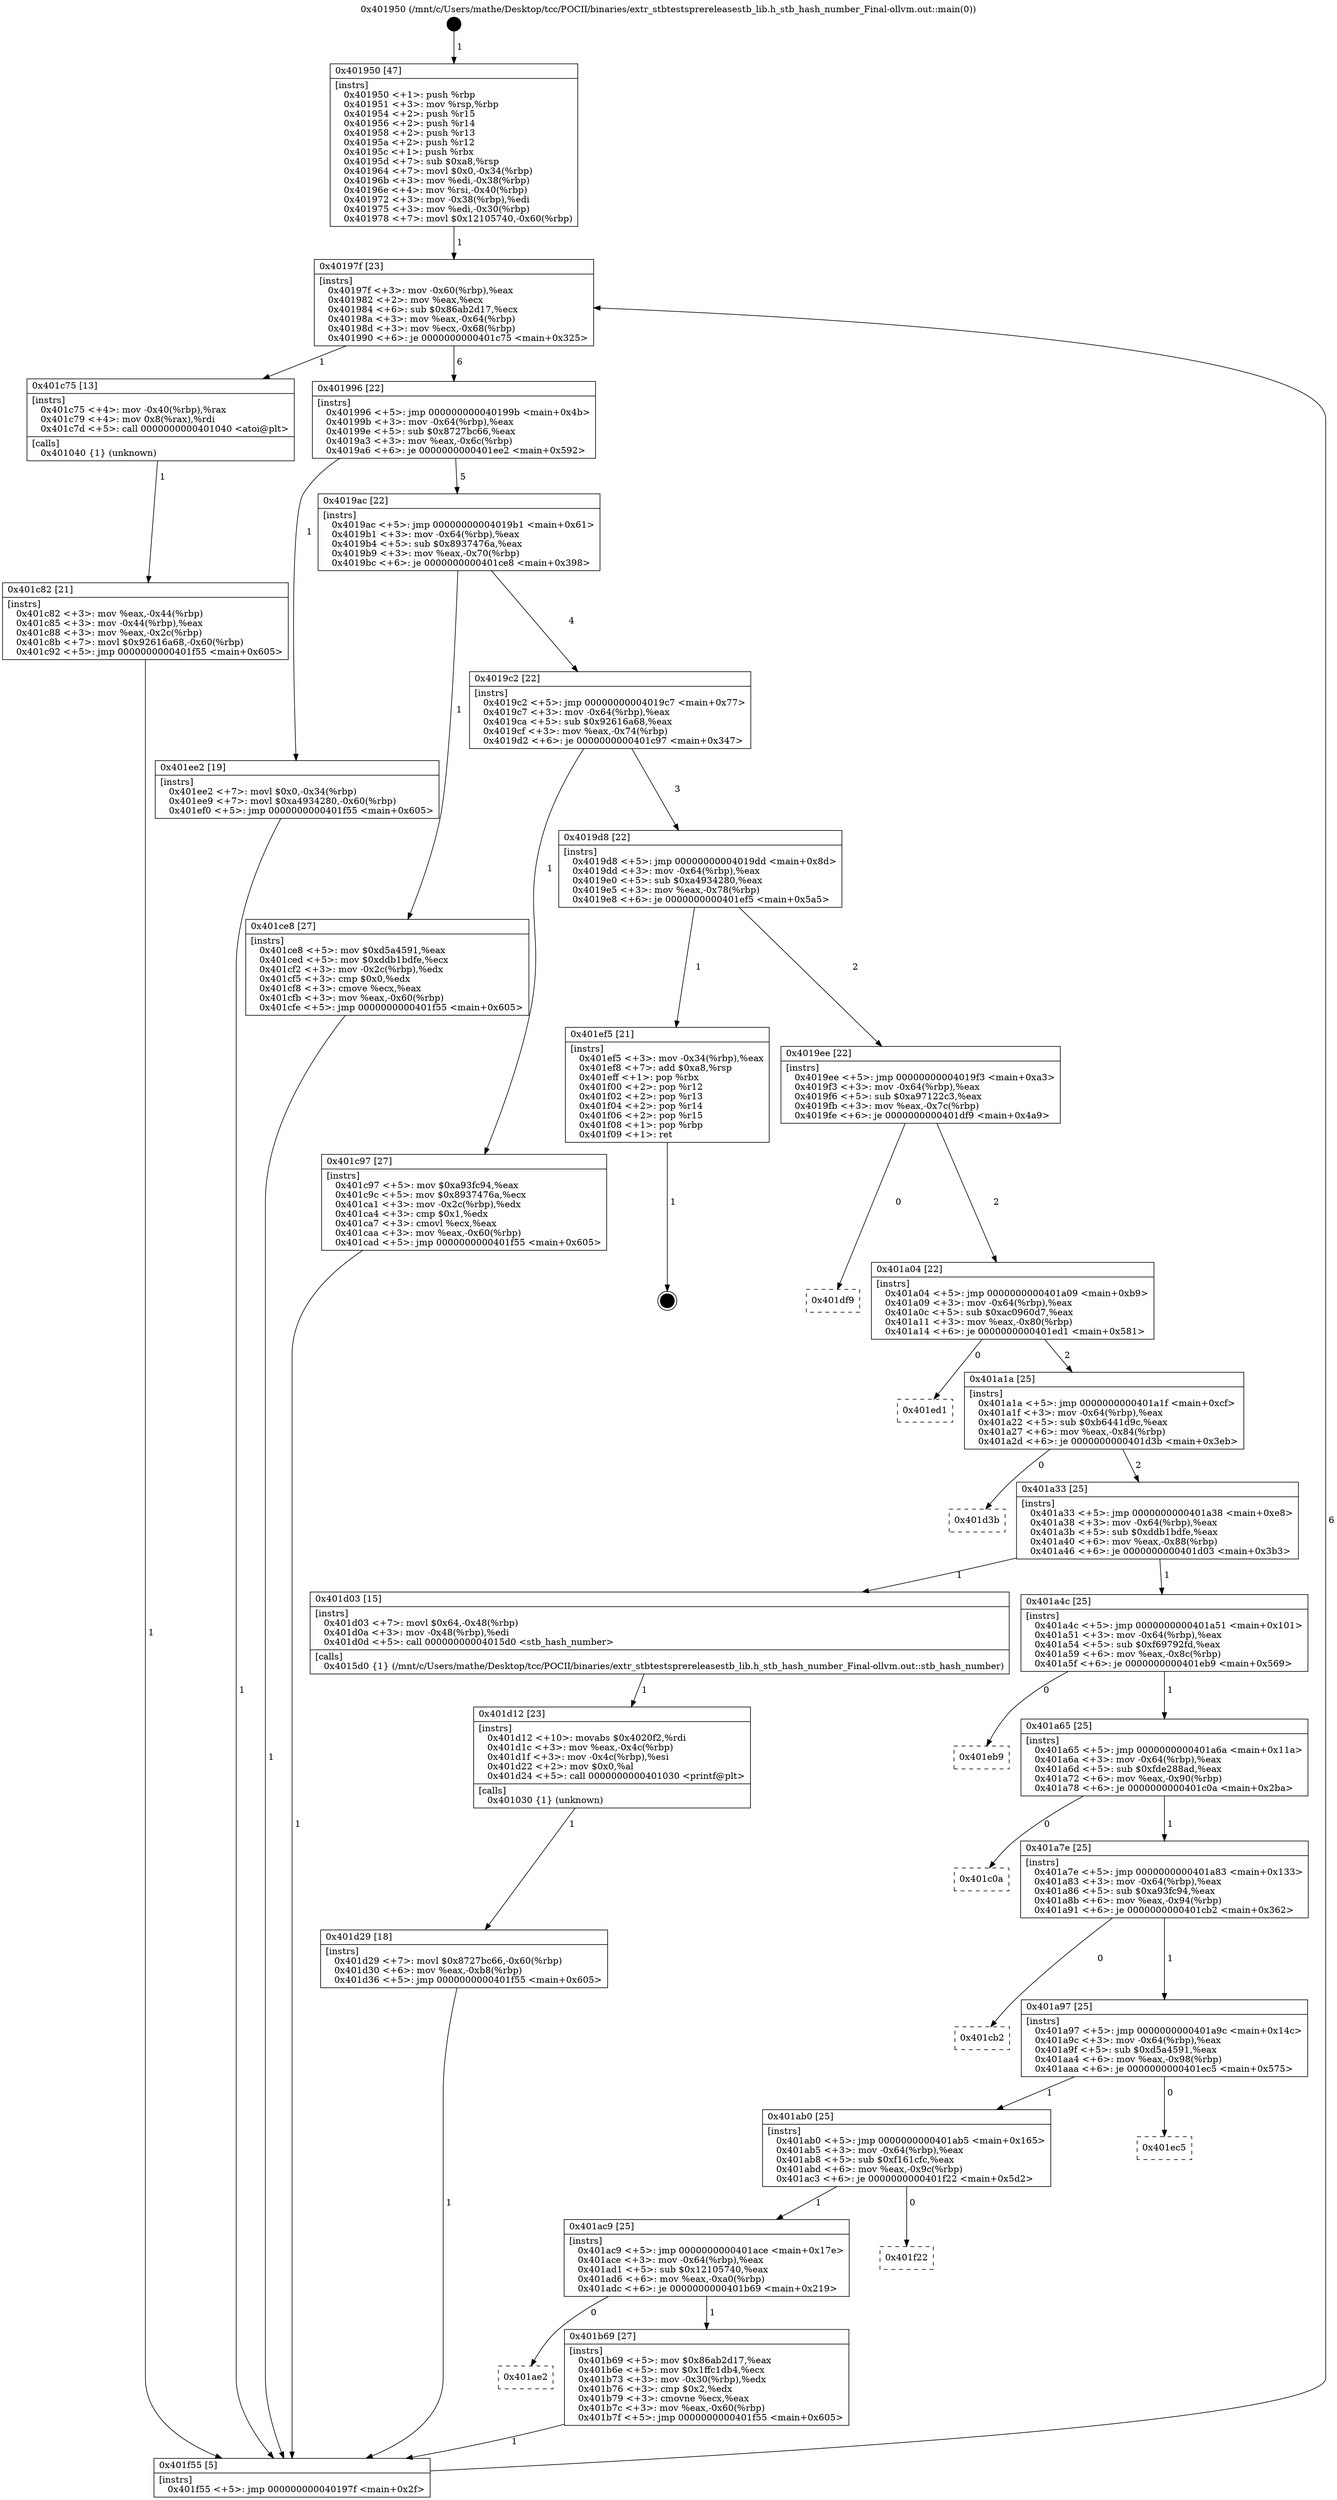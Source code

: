 digraph "0x401950" {
  label = "0x401950 (/mnt/c/Users/mathe/Desktop/tcc/POCII/binaries/extr_stbtestsprereleasestb_lib.h_stb_hash_number_Final-ollvm.out::main(0))"
  labelloc = "t"
  node[shape=record]

  Entry [label="",width=0.3,height=0.3,shape=circle,fillcolor=black,style=filled]
  "0x40197f" [label="{
     0x40197f [23]\l
     | [instrs]\l
     &nbsp;&nbsp;0x40197f \<+3\>: mov -0x60(%rbp),%eax\l
     &nbsp;&nbsp;0x401982 \<+2\>: mov %eax,%ecx\l
     &nbsp;&nbsp;0x401984 \<+6\>: sub $0x86ab2d17,%ecx\l
     &nbsp;&nbsp;0x40198a \<+3\>: mov %eax,-0x64(%rbp)\l
     &nbsp;&nbsp;0x40198d \<+3\>: mov %ecx,-0x68(%rbp)\l
     &nbsp;&nbsp;0x401990 \<+6\>: je 0000000000401c75 \<main+0x325\>\l
  }"]
  "0x401c75" [label="{
     0x401c75 [13]\l
     | [instrs]\l
     &nbsp;&nbsp;0x401c75 \<+4\>: mov -0x40(%rbp),%rax\l
     &nbsp;&nbsp;0x401c79 \<+4\>: mov 0x8(%rax),%rdi\l
     &nbsp;&nbsp;0x401c7d \<+5\>: call 0000000000401040 \<atoi@plt\>\l
     | [calls]\l
     &nbsp;&nbsp;0x401040 \{1\} (unknown)\l
  }"]
  "0x401996" [label="{
     0x401996 [22]\l
     | [instrs]\l
     &nbsp;&nbsp;0x401996 \<+5\>: jmp 000000000040199b \<main+0x4b\>\l
     &nbsp;&nbsp;0x40199b \<+3\>: mov -0x64(%rbp),%eax\l
     &nbsp;&nbsp;0x40199e \<+5\>: sub $0x8727bc66,%eax\l
     &nbsp;&nbsp;0x4019a3 \<+3\>: mov %eax,-0x6c(%rbp)\l
     &nbsp;&nbsp;0x4019a6 \<+6\>: je 0000000000401ee2 \<main+0x592\>\l
  }"]
  Exit [label="",width=0.3,height=0.3,shape=circle,fillcolor=black,style=filled,peripheries=2]
  "0x401ee2" [label="{
     0x401ee2 [19]\l
     | [instrs]\l
     &nbsp;&nbsp;0x401ee2 \<+7\>: movl $0x0,-0x34(%rbp)\l
     &nbsp;&nbsp;0x401ee9 \<+7\>: movl $0xa4934280,-0x60(%rbp)\l
     &nbsp;&nbsp;0x401ef0 \<+5\>: jmp 0000000000401f55 \<main+0x605\>\l
  }"]
  "0x4019ac" [label="{
     0x4019ac [22]\l
     | [instrs]\l
     &nbsp;&nbsp;0x4019ac \<+5\>: jmp 00000000004019b1 \<main+0x61\>\l
     &nbsp;&nbsp;0x4019b1 \<+3\>: mov -0x64(%rbp),%eax\l
     &nbsp;&nbsp;0x4019b4 \<+5\>: sub $0x8937476a,%eax\l
     &nbsp;&nbsp;0x4019b9 \<+3\>: mov %eax,-0x70(%rbp)\l
     &nbsp;&nbsp;0x4019bc \<+6\>: je 0000000000401ce8 \<main+0x398\>\l
  }"]
  "0x401d29" [label="{
     0x401d29 [18]\l
     | [instrs]\l
     &nbsp;&nbsp;0x401d29 \<+7\>: movl $0x8727bc66,-0x60(%rbp)\l
     &nbsp;&nbsp;0x401d30 \<+6\>: mov %eax,-0xb8(%rbp)\l
     &nbsp;&nbsp;0x401d36 \<+5\>: jmp 0000000000401f55 \<main+0x605\>\l
  }"]
  "0x401ce8" [label="{
     0x401ce8 [27]\l
     | [instrs]\l
     &nbsp;&nbsp;0x401ce8 \<+5\>: mov $0xd5a4591,%eax\l
     &nbsp;&nbsp;0x401ced \<+5\>: mov $0xddb1bdfe,%ecx\l
     &nbsp;&nbsp;0x401cf2 \<+3\>: mov -0x2c(%rbp),%edx\l
     &nbsp;&nbsp;0x401cf5 \<+3\>: cmp $0x0,%edx\l
     &nbsp;&nbsp;0x401cf8 \<+3\>: cmove %ecx,%eax\l
     &nbsp;&nbsp;0x401cfb \<+3\>: mov %eax,-0x60(%rbp)\l
     &nbsp;&nbsp;0x401cfe \<+5\>: jmp 0000000000401f55 \<main+0x605\>\l
  }"]
  "0x4019c2" [label="{
     0x4019c2 [22]\l
     | [instrs]\l
     &nbsp;&nbsp;0x4019c2 \<+5\>: jmp 00000000004019c7 \<main+0x77\>\l
     &nbsp;&nbsp;0x4019c7 \<+3\>: mov -0x64(%rbp),%eax\l
     &nbsp;&nbsp;0x4019ca \<+5\>: sub $0x92616a68,%eax\l
     &nbsp;&nbsp;0x4019cf \<+3\>: mov %eax,-0x74(%rbp)\l
     &nbsp;&nbsp;0x4019d2 \<+6\>: je 0000000000401c97 \<main+0x347\>\l
  }"]
  "0x401d12" [label="{
     0x401d12 [23]\l
     | [instrs]\l
     &nbsp;&nbsp;0x401d12 \<+10\>: movabs $0x4020f2,%rdi\l
     &nbsp;&nbsp;0x401d1c \<+3\>: mov %eax,-0x4c(%rbp)\l
     &nbsp;&nbsp;0x401d1f \<+3\>: mov -0x4c(%rbp),%esi\l
     &nbsp;&nbsp;0x401d22 \<+2\>: mov $0x0,%al\l
     &nbsp;&nbsp;0x401d24 \<+5\>: call 0000000000401030 \<printf@plt\>\l
     | [calls]\l
     &nbsp;&nbsp;0x401030 \{1\} (unknown)\l
  }"]
  "0x401c97" [label="{
     0x401c97 [27]\l
     | [instrs]\l
     &nbsp;&nbsp;0x401c97 \<+5\>: mov $0xa93fc94,%eax\l
     &nbsp;&nbsp;0x401c9c \<+5\>: mov $0x8937476a,%ecx\l
     &nbsp;&nbsp;0x401ca1 \<+3\>: mov -0x2c(%rbp),%edx\l
     &nbsp;&nbsp;0x401ca4 \<+3\>: cmp $0x1,%edx\l
     &nbsp;&nbsp;0x401ca7 \<+3\>: cmovl %ecx,%eax\l
     &nbsp;&nbsp;0x401caa \<+3\>: mov %eax,-0x60(%rbp)\l
     &nbsp;&nbsp;0x401cad \<+5\>: jmp 0000000000401f55 \<main+0x605\>\l
  }"]
  "0x4019d8" [label="{
     0x4019d8 [22]\l
     | [instrs]\l
     &nbsp;&nbsp;0x4019d8 \<+5\>: jmp 00000000004019dd \<main+0x8d\>\l
     &nbsp;&nbsp;0x4019dd \<+3\>: mov -0x64(%rbp),%eax\l
     &nbsp;&nbsp;0x4019e0 \<+5\>: sub $0xa4934280,%eax\l
     &nbsp;&nbsp;0x4019e5 \<+3\>: mov %eax,-0x78(%rbp)\l
     &nbsp;&nbsp;0x4019e8 \<+6\>: je 0000000000401ef5 \<main+0x5a5\>\l
  }"]
  "0x401c82" [label="{
     0x401c82 [21]\l
     | [instrs]\l
     &nbsp;&nbsp;0x401c82 \<+3\>: mov %eax,-0x44(%rbp)\l
     &nbsp;&nbsp;0x401c85 \<+3\>: mov -0x44(%rbp),%eax\l
     &nbsp;&nbsp;0x401c88 \<+3\>: mov %eax,-0x2c(%rbp)\l
     &nbsp;&nbsp;0x401c8b \<+7\>: movl $0x92616a68,-0x60(%rbp)\l
     &nbsp;&nbsp;0x401c92 \<+5\>: jmp 0000000000401f55 \<main+0x605\>\l
  }"]
  "0x401ef5" [label="{
     0x401ef5 [21]\l
     | [instrs]\l
     &nbsp;&nbsp;0x401ef5 \<+3\>: mov -0x34(%rbp),%eax\l
     &nbsp;&nbsp;0x401ef8 \<+7\>: add $0xa8,%rsp\l
     &nbsp;&nbsp;0x401eff \<+1\>: pop %rbx\l
     &nbsp;&nbsp;0x401f00 \<+2\>: pop %r12\l
     &nbsp;&nbsp;0x401f02 \<+2\>: pop %r13\l
     &nbsp;&nbsp;0x401f04 \<+2\>: pop %r14\l
     &nbsp;&nbsp;0x401f06 \<+2\>: pop %r15\l
     &nbsp;&nbsp;0x401f08 \<+1\>: pop %rbp\l
     &nbsp;&nbsp;0x401f09 \<+1\>: ret\l
  }"]
  "0x4019ee" [label="{
     0x4019ee [22]\l
     | [instrs]\l
     &nbsp;&nbsp;0x4019ee \<+5\>: jmp 00000000004019f3 \<main+0xa3\>\l
     &nbsp;&nbsp;0x4019f3 \<+3\>: mov -0x64(%rbp),%eax\l
     &nbsp;&nbsp;0x4019f6 \<+5\>: sub $0xa97122c3,%eax\l
     &nbsp;&nbsp;0x4019fb \<+3\>: mov %eax,-0x7c(%rbp)\l
     &nbsp;&nbsp;0x4019fe \<+6\>: je 0000000000401df9 \<main+0x4a9\>\l
  }"]
  "0x401950" [label="{
     0x401950 [47]\l
     | [instrs]\l
     &nbsp;&nbsp;0x401950 \<+1\>: push %rbp\l
     &nbsp;&nbsp;0x401951 \<+3\>: mov %rsp,%rbp\l
     &nbsp;&nbsp;0x401954 \<+2\>: push %r15\l
     &nbsp;&nbsp;0x401956 \<+2\>: push %r14\l
     &nbsp;&nbsp;0x401958 \<+2\>: push %r13\l
     &nbsp;&nbsp;0x40195a \<+2\>: push %r12\l
     &nbsp;&nbsp;0x40195c \<+1\>: push %rbx\l
     &nbsp;&nbsp;0x40195d \<+7\>: sub $0xa8,%rsp\l
     &nbsp;&nbsp;0x401964 \<+7\>: movl $0x0,-0x34(%rbp)\l
     &nbsp;&nbsp;0x40196b \<+3\>: mov %edi,-0x38(%rbp)\l
     &nbsp;&nbsp;0x40196e \<+4\>: mov %rsi,-0x40(%rbp)\l
     &nbsp;&nbsp;0x401972 \<+3\>: mov -0x38(%rbp),%edi\l
     &nbsp;&nbsp;0x401975 \<+3\>: mov %edi,-0x30(%rbp)\l
     &nbsp;&nbsp;0x401978 \<+7\>: movl $0x12105740,-0x60(%rbp)\l
  }"]
  "0x401df9" [label="{
     0x401df9\l
  }", style=dashed]
  "0x401a04" [label="{
     0x401a04 [22]\l
     | [instrs]\l
     &nbsp;&nbsp;0x401a04 \<+5\>: jmp 0000000000401a09 \<main+0xb9\>\l
     &nbsp;&nbsp;0x401a09 \<+3\>: mov -0x64(%rbp),%eax\l
     &nbsp;&nbsp;0x401a0c \<+5\>: sub $0xac0960d7,%eax\l
     &nbsp;&nbsp;0x401a11 \<+3\>: mov %eax,-0x80(%rbp)\l
     &nbsp;&nbsp;0x401a14 \<+6\>: je 0000000000401ed1 \<main+0x581\>\l
  }"]
  "0x401f55" [label="{
     0x401f55 [5]\l
     | [instrs]\l
     &nbsp;&nbsp;0x401f55 \<+5\>: jmp 000000000040197f \<main+0x2f\>\l
  }"]
  "0x401ed1" [label="{
     0x401ed1\l
  }", style=dashed]
  "0x401a1a" [label="{
     0x401a1a [25]\l
     | [instrs]\l
     &nbsp;&nbsp;0x401a1a \<+5\>: jmp 0000000000401a1f \<main+0xcf\>\l
     &nbsp;&nbsp;0x401a1f \<+3\>: mov -0x64(%rbp),%eax\l
     &nbsp;&nbsp;0x401a22 \<+5\>: sub $0xb6441d9c,%eax\l
     &nbsp;&nbsp;0x401a27 \<+6\>: mov %eax,-0x84(%rbp)\l
     &nbsp;&nbsp;0x401a2d \<+6\>: je 0000000000401d3b \<main+0x3eb\>\l
  }"]
  "0x401ae2" [label="{
     0x401ae2\l
  }", style=dashed]
  "0x401d3b" [label="{
     0x401d3b\l
  }", style=dashed]
  "0x401a33" [label="{
     0x401a33 [25]\l
     | [instrs]\l
     &nbsp;&nbsp;0x401a33 \<+5\>: jmp 0000000000401a38 \<main+0xe8\>\l
     &nbsp;&nbsp;0x401a38 \<+3\>: mov -0x64(%rbp),%eax\l
     &nbsp;&nbsp;0x401a3b \<+5\>: sub $0xddb1bdfe,%eax\l
     &nbsp;&nbsp;0x401a40 \<+6\>: mov %eax,-0x88(%rbp)\l
     &nbsp;&nbsp;0x401a46 \<+6\>: je 0000000000401d03 \<main+0x3b3\>\l
  }"]
  "0x401b69" [label="{
     0x401b69 [27]\l
     | [instrs]\l
     &nbsp;&nbsp;0x401b69 \<+5\>: mov $0x86ab2d17,%eax\l
     &nbsp;&nbsp;0x401b6e \<+5\>: mov $0x1ffc1db4,%ecx\l
     &nbsp;&nbsp;0x401b73 \<+3\>: mov -0x30(%rbp),%edx\l
     &nbsp;&nbsp;0x401b76 \<+3\>: cmp $0x2,%edx\l
     &nbsp;&nbsp;0x401b79 \<+3\>: cmovne %ecx,%eax\l
     &nbsp;&nbsp;0x401b7c \<+3\>: mov %eax,-0x60(%rbp)\l
     &nbsp;&nbsp;0x401b7f \<+5\>: jmp 0000000000401f55 \<main+0x605\>\l
  }"]
  "0x401d03" [label="{
     0x401d03 [15]\l
     | [instrs]\l
     &nbsp;&nbsp;0x401d03 \<+7\>: movl $0x64,-0x48(%rbp)\l
     &nbsp;&nbsp;0x401d0a \<+3\>: mov -0x48(%rbp),%edi\l
     &nbsp;&nbsp;0x401d0d \<+5\>: call 00000000004015d0 \<stb_hash_number\>\l
     | [calls]\l
     &nbsp;&nbsp;0x4015d0 \{1\} (/mnt/c/Users/mathe/Desktop/tcc/POCII/binaries/extr_stbtestsprereleasestb_lib.h_stb_hash_number_Final-ollvm.out::stb_hash_number)\l
  }"]
  "0x401a4c" [label="{
     0x401a4c [25]\l
     | [instrs]\l
     &nbsp;&nbsp;0x401a4c \<+5\>: jmp 0000000000401a51 \<main+0x101\>\l
     &nbsp;&nbsp;0x401a51 \<+3\>: mov -0x64(%rbp),%eax\l
     &nbsp;&nbsp;0x401a54 \<+5\>: sub $0xf69792fd,%eax\l
     &nbsp;&nbsp;0x401a59 \<+6\>: mov %eax,-0x8c(%rbp)\l
     &nbsp;&nbsp;0x401a5f \<+6\>: je 0000000000401eb9 \<main+0x569\>\l
  }"]
  "0x401ac9" [label="{
     0x401ac9 [25]\l
     | [instrs]\l
     &nbsp;&nbsp;0x401ac9 \<+5\>: jmp 0000000000401ace \<main+0x17e\>\l
     &nbsp;&nbsp;0x401ace \<+3\>: mov -0x64(%rbp),%eax\l
     &nbsp;&nbsp;0x401ad1 \<+5\>: sub $0x12105740,%eax\l
     &nbsp;&nbsp;0x401ad6 \<+6\>: mov %eax,-0xa0(%rbp)\l
     &nbsp;&nbsp;0x401adc \<+6\>: je 0000000000401b69 \<main+0x219\>\l
  }"]
  "0x401eb9" [label="{
     0x401eb9\l
  }", style=dashed]
  "0x401a65" [label="{
     0x401a65 [25]\l
     | [instrs]\l
     &nbsp;&nbsp;0x401a65 \<+5\>: jmp 0000000000401a6a \<main+0x11a\>\l
     &nbsp;&nbsp;0x401a6a \<+3\>: mov -0x64(%rbp),%eax\l
     &nbsp;&nbsp;0x401a6d \<+5\>: sub $0xfde288ad,%eax\l
     &nbsp;&nbsp;0x401a72 \<+6\>: mov %eax,-0x90(%rbp)\l
     &nbsp;&nbsp;0x401a78 \<+6\>: je 0000000000401c0a \<main+0x2ba\>\l
  }"]
  "0x401f22" [label="{
     0x401f22\l
  }", style=dashed]
  "0x401c0a" [label="{
     0x401c0a\l
  }", style=dashed]
  "0x401a7e" [label="{
     0x401a7e [25]\l
     | [instrs]\l
     &nbsp;&nbsp;0x401a7e \<+5\>: jmp 0000000000401a83 \<main+0x133\>\l
     &nbsp;&nbsp;0x401a83 \<+3\>: mov -0x64(%rbp),%eax\l
     &nbsp;&nbsp;0x401a86 \<+5\>: sub $0xa93fc94,%eax\l
     &nbsp;&nbsp;0x401a8b \<+6\>: mov %eax,-0x94(%rbp)\l
     &nbsp;&nbsp;0x401a91 \<+6\>: je 0000000000401cb2 \<main+0x362\>\l
  }"]
  "0x401ab0" [label="{
     0x401ab0 [25]\l
     | [instrs]\l
     &nbsp;&nbsp;0x401ab0 \<+5\>: jmp 0000000000401ab5 \<main+0x165\>\l
     &nbsp;&nbsp;0x401ab5 \<+3\>: mov -0x64(%rbp),%eax\l
     &nbsp;&nbsp;0x401ab8 \<+5\>: sub $0xf161cfc,%eax\l
     &nbsp;&nbsp;0x401abd \<+6\>: mov %eax,-0x9c(%rbp)\l
     &nbsp;&nbsp;0x401ac3 \<+6\>: je 0000000000401f22 \<main+0x5d2\>\l
  }"]
  "0x401cb2" [label="{
     0x401cb2\l
  }", style=dashed]
  "0x401a97" [label="{
     0x401a97 [25]\l
     | [instrs]\l
     &nbsp;&nbsp;0x401a97 \<+5\>: jmp 0000000000401a9c \<main+0x14c\>\l
     &nbsp;&nbsp;0x401a9c \<+3\>: mov -0x64(%rbp),%eax\l
     &nbsp;&nbsp;0x401a9f \<+5\>: sub $0xd5a4591,%eax\l
     &nbsp;&nbsp;0x401aa4 \<+6\>: mov %eax,-0x98(%rbp)\l
     &nbsp;&nbsp;0x401aaa \<+6\>: je 0000000000401ec5 \<main+0x575\>\l
  }"]
  "0x401ec5" [label="{
     0x401ec5\l
  }", style=dashed]
  Entry -> "0x401950" [label=" 1"]
  "0x40197f" -> "0x401c75" [label=" 1"]
  "0x40197f" -> "0x401996" [label=" 6"]
  "0x401ef5" -> Exit [label=" 1"]
  "0x401996" -> "0x401ee2" [label=" 1"]
  "0x401996" -> "0x4019ac" [label=" 5"]
  "0x401ee2" -> "0x401f55" [label=" 1"]
  "0x4019ac" -> "0x401ce8" [label=" 1"]
  "0x4019ac" -> "0x4019c2" [label=" 4"]
  "0x401d29" -> "0x401f55" [label=" 1"]
  "0x4019c2" -> "0x401c97" [label=" 1"]
  "0x4019c2" -> "0x4019d8" [label=" 3"]
  "0x401d12" -> "0x401d29" [label=" 1"]
  "0x4019d8" -> "0x401ef5" [label=" 1"]
  "0x4019d8" -> "0x4019ee" [label=" 2"]
  "0x401d03" -> "0x401d12" [label=" 1"]
  "0x4019ee" -> "0x401df9" [label=" 0"]
  "0x4019ee" -> "0x401a04" [label=" 2"]
  "0x401ce8" -> "0x401f55" [label=" 1"]
  "0x401a04" -> "0x401ed1" [label=" 0"]
  "0x401a04" -> "0x401a1a" [label=" 2"]
  "0x401c97" -> "0x401f55" [label=" 1"]
  "0x401a1a" -> "0x401d3b" [label=" 0"]
  "0x401a1a" -> "0x401a33" [label=" 2"]
  "0x401c82" -> "0x401f55" [label=" 1"]
  "0x401a33" -> "0x401d03" [label=" 1"]
  "0x401a33" -> "0x401a4c" [label=" 1"]
  "0x401c75" -> "0x401c82" [label=" 1"]
  "0x401a4c" -> "0x401eb9" [label=" 0"]
  "0x401a4c" -> "0x401a65" [label=" 1"]
  "0x401950" -> "0x40197f" [label=" 1"]
  "0x401a65" -> "0x401c0a" [label=" 0"]
  "0x401a65" -> "0x401a7e" [label=" 1"]
  "0x401b69" -> "0x401f55" [label=" 1"]
  "0x401a7e" -> "0x401cb2" [label=" 0"]
  "0x401a7e" -> "0x401a97" [label=" 1"]
  "0x401ac9" -> "0x401b69" [label=" 1"]
  "0x401a97" -> "0x401ec5" [label=" 0"]
  "0x401a97" -> "0x401ab0" [label=" 1"]
  "0x401ac9" -> "0x401ae2" [label=" 0"]
  "0x401ab0" -> "0x401f22" [label=" 0"]
  "0x401ab0" -> "0x401ac9" [label=" 1"]
  "0x401f55" -> "0x40197f" [label=" 6"]
}
